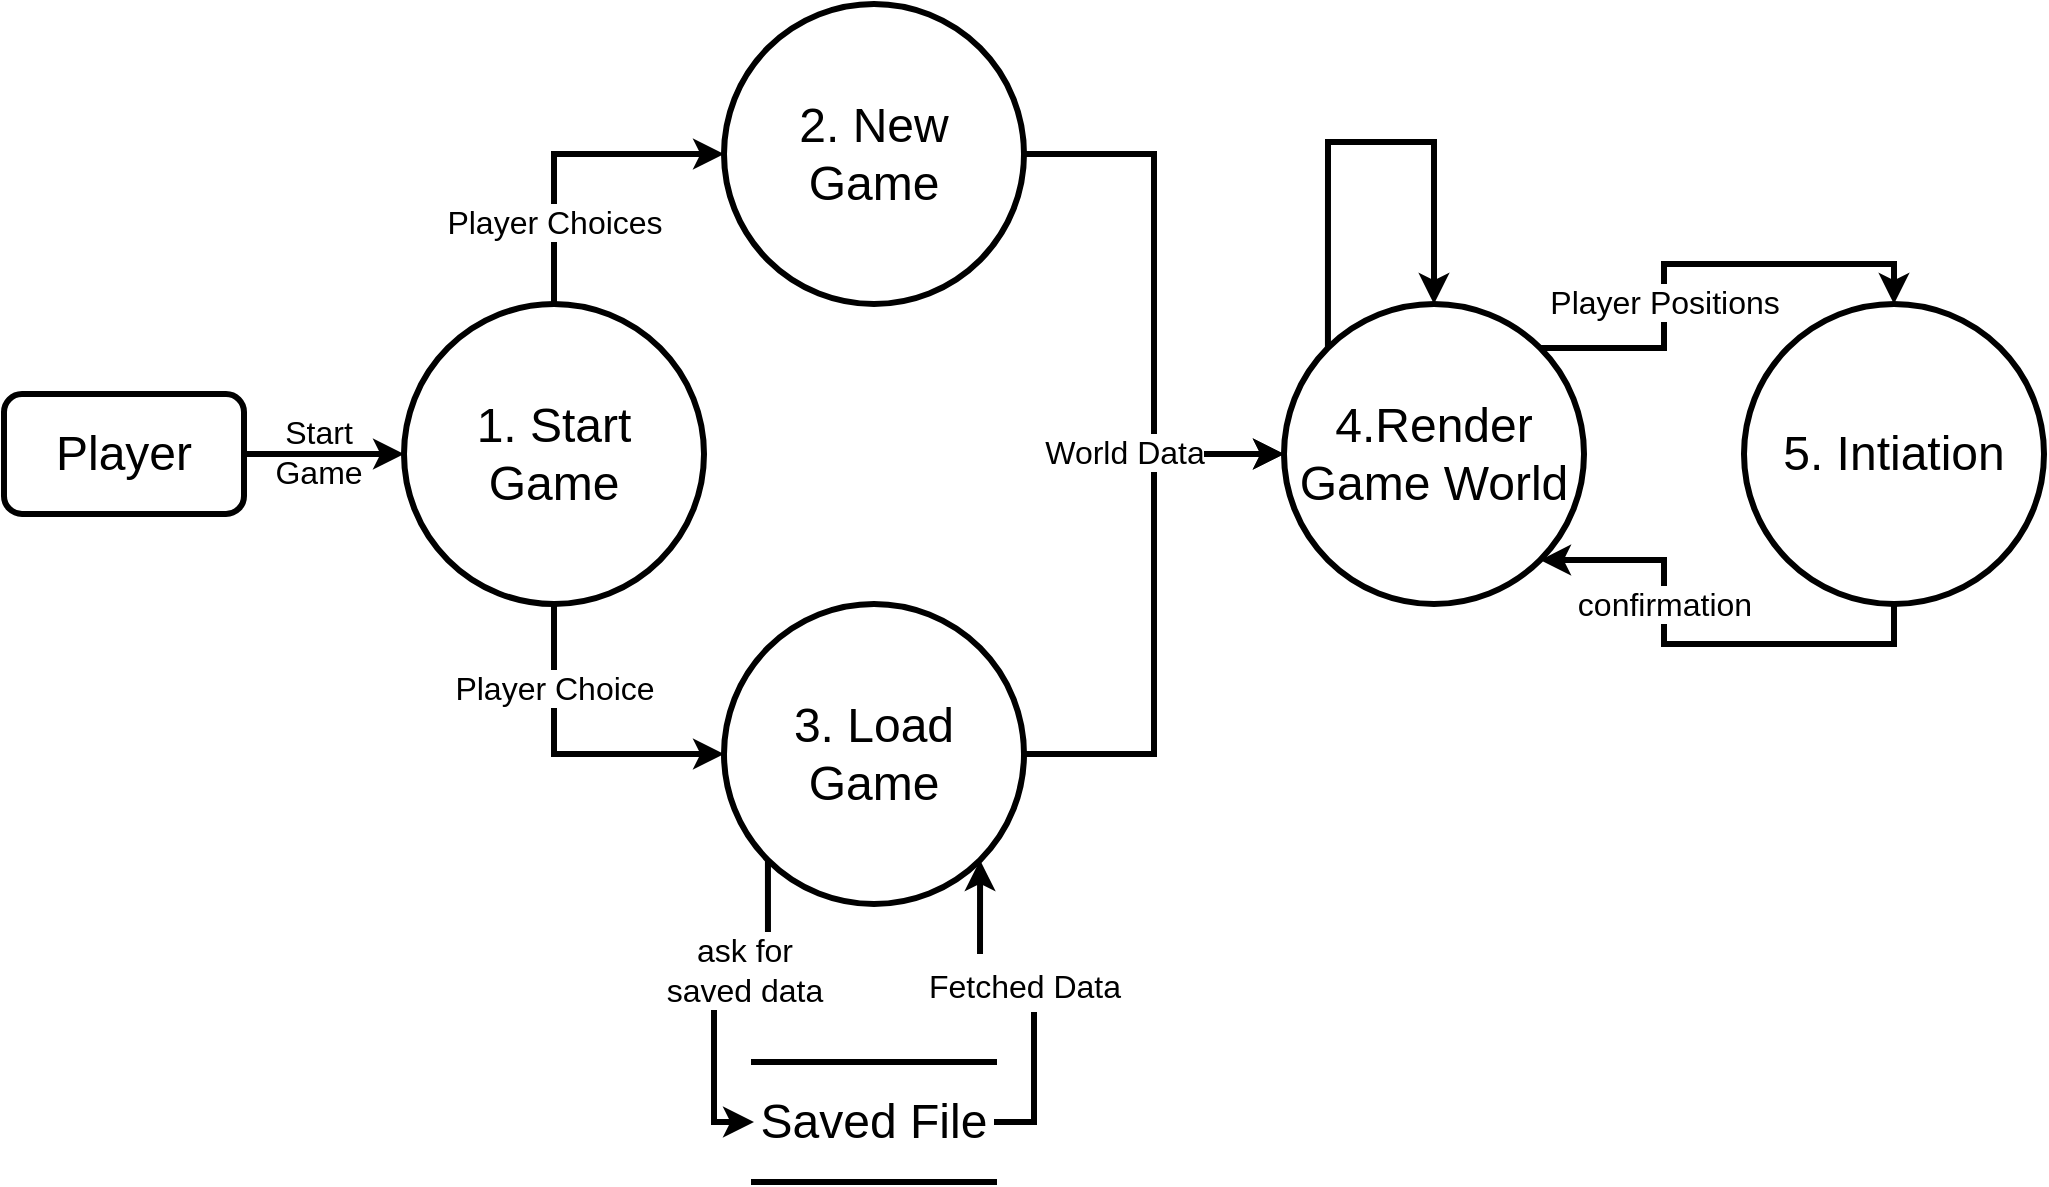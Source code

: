 <mxfile version="17.0.0" type="github">
  <diagram id="q9LkjGjWb3xOaKHyB-Pv" name="Page-1">
    <mxGraphModel dx="1240" dy="643" grid="1" gridSize="10" guides="1" tooltips="1" connect="1" arrows="1" fold="1" page="1" pageScale="1" pageWidth="850" pageHeight="1100" math="0" shadow="0">
      <root>
        <mxCell id="0" />
        <mxCell id="1" parent="0" />
        <mxCell id="3kPO00_vXv5jlIYTOTkk-1" style="edgeStyle=orthogonalEdgeStyle;rounded=0;orthogonalLoop=1;jettySize=auto;html=1;exitX=1;exitY=0.5;exitDx=0;exitDy=0;entryX=0;entryY=0.5;entryDx=0;entryDy=0;fontSize=16;strokeWidth=3;" edge="1" parent="1" source="dm_kBzCv7fK3MoQjF0nc-2" target="dm_kBzCv7fK3MoQjF0nc-3">
          <mxGeometry relative="1" as="geometry" />
        </mxCell>
        <mxCell id="dm_kBzCv7fK3MoQjF0nc-2" value="Player" style="rounded=1;whiteSpace=wrap;html=1;fontSize=24;strokeWidth=3;" parent="1" vertex="1">
          <mxGeometry x="80" y="436" width="120" height="60" as="geometry" />
        </mxCell>
        <mxCell id="3kPO00_vXv5jlIYTOTkk-5" style="edgeStyle=orthogonalEdgeStyle;rounded=0;orthogonalLoop=1;jettySize=auto;html=1;exitX=0.5;exitY=0;exitDx=0;exitDy=0;fontSize=16;strokeWidth=3;" edge="1" parent="1" source="dm_kBzCv7fK3MoQjF0nc-3" target="3kPO00_vXv5jlIYTOTkk-3">
          <mxGeometry relative="1" as="geometry" />
        </mxCell>
        <mxCell id="3kPO00_vXv5jlIYTOTkk-7" value="Player Choices" style="edgeLabel;html=1;align=center;verticalAlign=middle;resizable=0;points=[];fontSize=16;" vertex="1" connectable="0" parent="3kPO00_vXv5jlIYTOTkk-5">
          <mxGeometry x="-0.337" y="-2" relative="1" as="geometry">
            <mxPoint x="-2" y="12" as="offset" />
          </mxGeometry>
        </mxCell>
        <mxCell id="3kPO00_vXv5jlIYTOTkk-6" value="Player Choice" style="edgeStyle=orthogonalEdgeStyle;rounded=0;orthogonalLoop=1;jettySize=auto;html=1;exitX=0.5;exitY=1;exitDx=0;exitDy=0;fontSize=16;strokeWidth=3;" edge="1" parent="1" source="dm_kBzCv7fK3MoQjF0nc-3" target="3kPO00_vXv5jlIYTOTkk-4">
          <mxGeometry x="-0.484" relative="1" as="geometry">
            <mxPoint as="offset" />
          </mxGeometry>
        </mxCell>
        <mxCell id="dm_kBzCv7fK3MoQjF0nc-3" value="&lt;div&gt;1. Start&lt;/div&gt;&lt;div&gt;Game&lt;/div&gt;" style="ellipse;whiteSpace=wrap;html=1;aspect=fixed;fontSize=24;strokeWidth=3;" parent="1" vertex="1">
          <mxGeometry x="280" y="391" width="150" height="150" as="geometry" />
        </mxCell>
        <mxCell id="3kPO00_vXv5jlIYTOTkk-2" value="&lt;div&gt;Start&lt;/div&gt;&lt;div&gt;Game&lt;/div&gt;" style="text;html=1;align=center;verticalAlign=middle;resizable=0;points=[];autosize=1;strokeColor=none;fillColor=none;fontSize=16;" vertex="1" parent="1">
          <mxGeometry x="207" y="445" width="60" height="40" as="geometry" />
        </mxCell>
        <mxCell id="3kPO00_vXv5jlIYTOTkk-9" style="edgeStyle=orthogonalEdgeStyle;rounded=0;orthogonalLoop=1;jettySize=auto;html=1;exitX=1;exitY=0.5;exitDx=0;exitDy=0;entryX=0;entryY=0.5;entryDx=0;entryDy=0;fontSize=16;strokeWidth=3;" edge="1" parent="1" source="3kPO00_vXv5jlIYTOTkk-3" target="3kPO00_vXv5jlIYTOTkk-8">
          <mxGeometry relative="1" as="geometry" />
        </mxCell>
        <mxCell id="3kPO00_vXv5jlIYTOTkk-3" value="&lt;div&gt;2. New&lt;/div&gt;&lt;div&gt;Game&lt;br&gt;&lt;/div&gt;" style="ellipse;whiteSpace=wrap;html=1;aspect=fixed;fontSize=24;strokeWidth=3;" vertex="1" parent="1">
          <mxGeometry x="440" y="241" width="150" height="150" as="geometry" />
        </mxCell>
        <mxCell id="3kPO00_vXv5jlIYTOTkk-10" style="edgeStyle=orthogonalEdgeStyle;rounded=0;orthogonalLoop=1;jettySize=auto;html=1;exitX=1;exitY=0.5;exitDx=0;exitDy=0;entryX=0;entryY=0.5;entryDx=0;entryDy=0;fontSize=16;strokeWidth=3;" edge="1" parent="1" source="3kPO00_vXv5jlIYTOTkk-4" target="3kPO00_vXv5jlIYTOTkk-8">
          <mxGeometry relative="1" as="geometry" />
        </mxCell>
        <mxCell id="3kPO00_vXv5jlIYTOTkk-11" value="World Data " style="edgeLabel;html=1;align=center;verticalAlign=middle;resizable=0;points=[];fontSize=16;" vertex="1" connectable="0" parent="3kPO00_vXv5jlIYTOTkk-10">
          <mxGeometry x="0.509" y="1" relative="1" as="geometry">
            <mxPoint x="-14" y="-5" as="offset" />
          </mxGeometry>
        </mxCell>
        <mxCell id="3kPO00_vXv5jlIYTOTkk-17" style="edgeStyle=orthogonalEdgeStyle;rounded=0;orthogonalLoop=1;jettySize=auto;html=1;exitX=0;exitY=1;exitDx=0;exitDy=0;entryX=0;entryY=0.5;entryDx=0;entryDy=0;fontSize=24;strokeWidth=3;" edge="1" parent="1" source="3kPO00_vXv5jlIYTOTkk-4" target="3kPO00_vXv5jlIYTOTkk-16">
          <mxGeometry relative="1" as="geometry" />
        </mxCell>
        <mxCell id="3kPO00_vXv5jlIYTOTkk-21" value="&lt;div style=&quot;font-size: 16px;&quot;&gt;ask for&lt;/div&gt;&lt;div style=&quot;font-size: 16px;&quot;&gt;saved data&lt;/div&gt;" style="edgeLabel;html=1;align=center;verticalAlign=middle;resizable=0;points=[];fontSize=16;" vertex="1" connectable="0" parent="3kPO00_vXv5jlIYTOTkk-17">
          <mxGeometry x="-0.469" y="2" relative="1" as="geometry">
            <mxPoint x="-14" y="7" as="offset" />
          </mxGeometry>
        </mxCell>
        <mxCell id="3kPO00_vXv5jlIYTOTkk-4" value="&lt;div&gt;3. Load&lt;/div&gt;&lt;div&gt;Game&lt;/div&gt;" style="ellipse;whiteSpace=wrap;html=1;aspect=fixed;fontSize=24;strokeWidth=3;" vertex="1" parent="1">
          <mxGeometry x="440" y="541" width="150" height="150" as="geometry" />
        </mxCell>
        <mxCell id="3kPO00_vXv5jlIYTOTkk-13" value="Player Positions" style="edgeStyle=orthogonalEdgeStyle;rounded=0;orthogonalLoop=1;jettySize=auto;html=1;exitX=1;exitY=0;exitDx=0;exitDy=0;entryX=0.5;entryY=0;entryDx=0;entryDy=0;fontSize=16;strokeWidth=3;" edge="1" parent="1" source="3kPO00_vXv5jlIYTOTkk-8" target="3kPO00_vXv5jlIYTOTkk-12">
          <mxGeometry x="-0.289" relative="1" as="geometry">
            <mxPoint as="offset" />
          </mxGeometry>
        </mxCell>
        <mxCell id="3kPO00_vXv5jlIYTOTkk-8" value="&lt;div&gt;4.Render&lt;/div&gt;&lt;div&gt;Game World&lt;br&gt;&lt;/div&gt;" style="ellipse;whiteSpace=wrap;html=1;aspect=fixed;fontSize=24;strokeWidth=3;" vertex="1" parent="1">
          <mxGeometry x="720" y="391" width="150" height="150" as="geometry" />
        </mxCell>
        <mxCell id="3kPO00_vXv5jlIYTOTkk-14" value="confirmation" style="edgeStyle=orthogonalEdgeStyle;rounded=0;orthogonalLoop=1;jettySize=auto;html=1;exitX=0.5;exitY=1;exitDx=0;exitDy=0;entryX=1;entryY=1;entryDx=0;entryDy=0;fontSize=16;strokeWidth=3;" edge="1" parent="1" source="3kPO00_vXv5jlIYTOTkk-12" target="3kPO00_vXv5jlIYTOTkk-8">
          <mxGeometry x="0.297" relative="1" as="geometry">
            <mxPoint as="offset" />
          </mxGeometry>
        </mxCell>
        <mxCell id="3kPO00_vXv5jlIYTOTkk-12" value="&lt;div&gt;5. Intiation&lt;/div&gt;" style="ellipse;whiteSpace=wrap;html=1;aspect=fixed;fontSize=24;strokeWidth=3;" vertex="1" parent="1">
          <mxGeometry x="950" y="391" width="150" height="150" as="geometry" />
        </mxCell>
        <mxCell id="3kPO00_vXv5jlIYTOTkk-15" style="edgeStyle=orthogonalEdgeStyle;rounded=0;orthogonalLoop=1;jettySize=auto;html=1;exitX=0;exitY=0;exitDx=0;exitDy=0;entryX=0.5;entryY=0;entryDx=0;entryDy=0;fontSize=16;strokeWidth=3;" edge="1" parent="1" source="3kPO00_vXv5jlIYTOTkk-8" target="3kPO00_vXv5jlIYTOTkk-8">
          <mxGeometry relative="1" as="geometry">
            <Array as="points">
              <mxPoint x="742" y="310" />
              <mxPoint x="795" y="310" />
            </Array>
          </mxGeometry>
        </mxCell>
        <mxCell id="3kPO00_vXv5jlIYTOTkk-22" value="&lt;font style=&quot;font-size: 16px&quot;&gt;Fetched Data&lt;/font&gt;" style="edgeStyle=orthogonalEdgeStyle;rounded=0;orthogonalLoop=1;jettySize=auto;html=1;entryX=1;entryY=1;entryDx=0;entryDy=0;fontSize=24;strokeWidth=3;exitX=1;exitY=0.5;exitDx=0;exitDy=0;" edge="1" parent="1" source="3kPO00_vXv5jlIYTOTkk-16" target="3kPO00_vXv5jlIYTOTkk-4">
          <mxGeometry x="0.062" y="-1" relative="1" as="geometry">
            <mxPoint as="offset" />
          </mxGeometry>
        </mxCell>
        <mxCell id="3kPO00_vXv5jlIYTOTkk-16" value="&lt;font style=&quot;font-size: 24px&quot;&gt;Saved File&lt;br&gt;&lt;/font&gt;" style="shape=partialRectangle;whiteSpace=wrap;html=1;left=0;right=0;fillColor=none;fontSize=16;strokeWidth=3;" vertex="1" parent="1">
          <mxGeometry x="455" y="770" width="120" height="60" as="geometry" />
        </mxCell>
      </root>
    </mxGraphModel>
  </diagram>
</mxfile>
